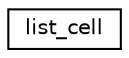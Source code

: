 digraph "Graphical Class Hierarchy"
{
  edge [fontname="Helvetica",fontsize="10",labelfontname="Helvetica",labelfontsize="10"];
  node [fontname="Helvetica",fontsize="10",shape=record];
  rankdir="LR";
  Node1 [label="list_cell",height=0.2,width=0.4,color="black", fillcolor="white", style="filled",URL="$structlist__cell.html",tooltip="The list_cell struct узел двунапрвленного списка "];
}
